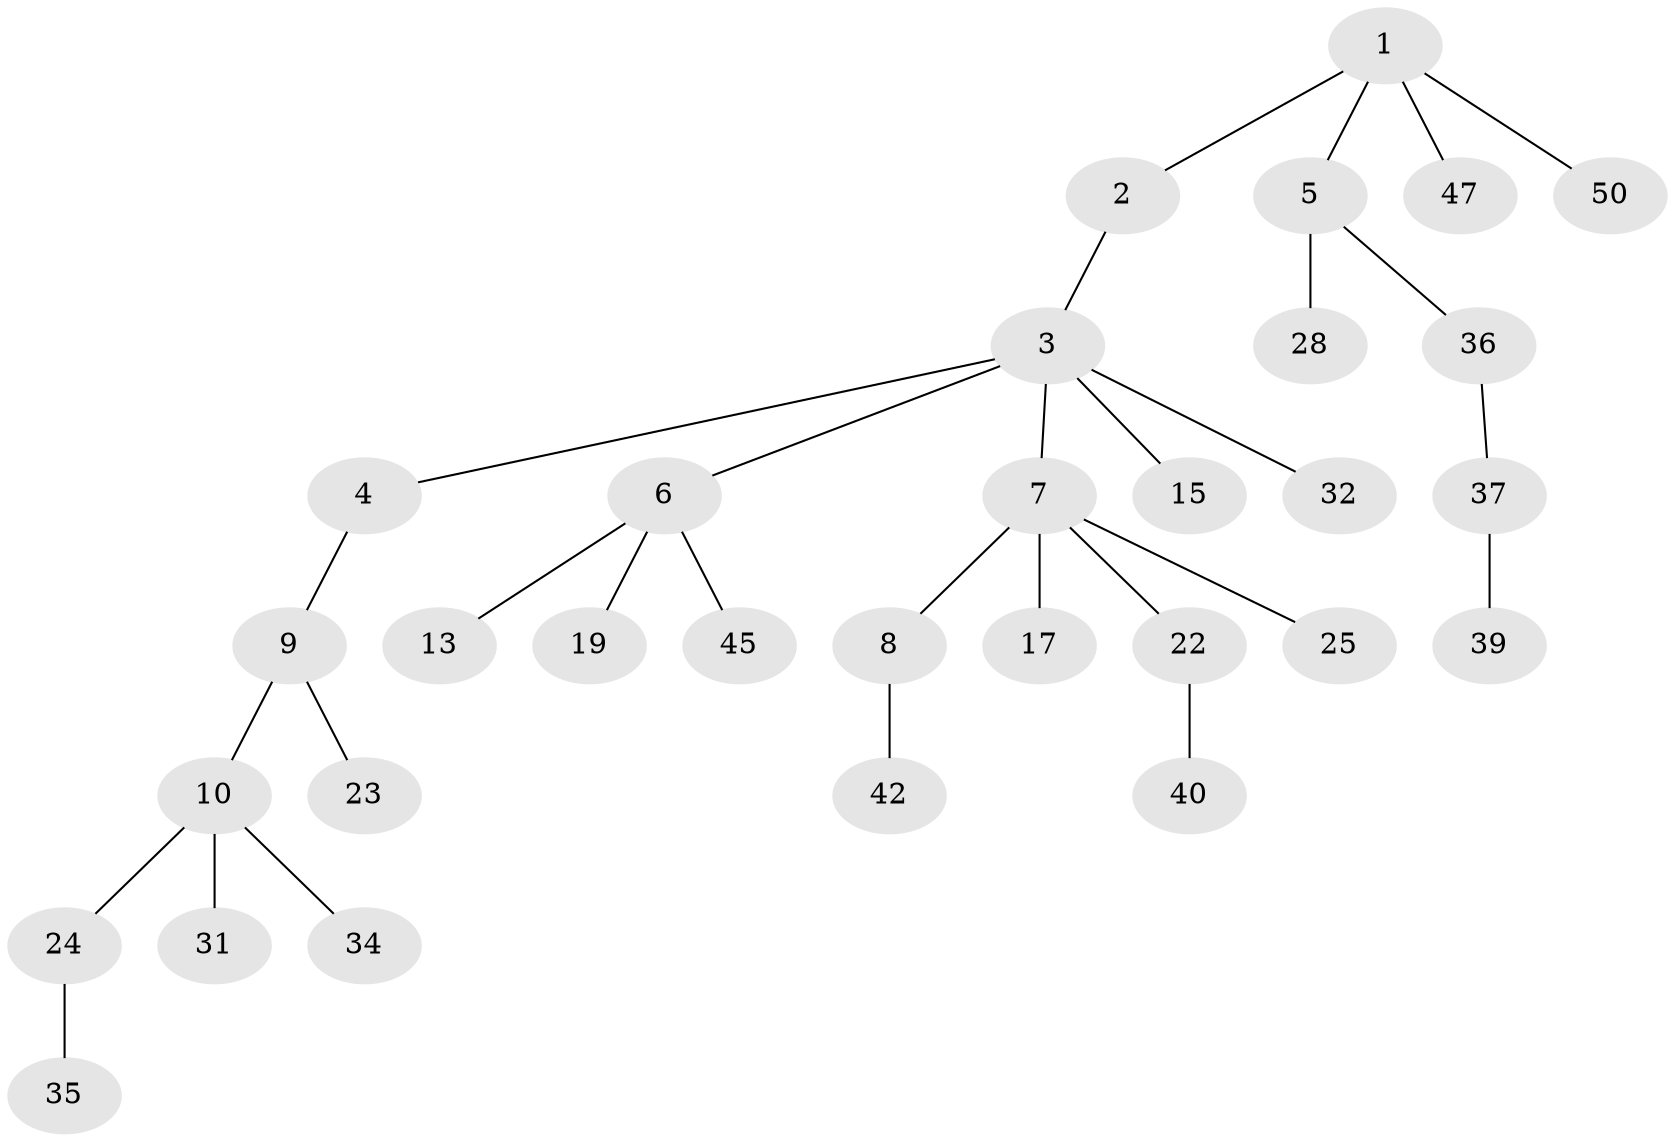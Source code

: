 // original degree distribution, {3: 0.2, 6: 0.02, 2: 0.26, 4: 0.04, 5: 0.02, 1: 0.46}
// Generated by graph-tools (version 1.1) at 2025/11/02/27/25 16:11:28]
// undirected, 31 vertices, 30 edges
graph export_dot {
graph [start="1"]
  node [color=gray90,style=filled];
  1 [super="+18"];
  2 [super="+44"];
  3 [super="+27"];
  4 [super="+48"];
  5 [super="+21"];
  6 [super="+14"];
  7 [super="+16"];
  8 [super="+12"];
  9 [super="+11"];
  10 [super="+20"];
  13;
  15 [super="+29"];
  17;
  19;
  22 [super="+26"];
  23 [super="+38"];
  24 [super="+33"];
  25 [super="+30"];
  28;
  31;
  32;
  34;
  35;
  36 [super="+43"];
  37 [super="+41"];
  39;
  40 [super="+46"];
  42;
  45 [super="+49"];
  47;
  50;
  1 -- 2;
  1 -- 5;
  1 -- 50;
  1 -- 47;
  2 -- 3;
  3 -- 4;
  3 -- 6;
  3 -- 7;
  3 -- 15;
  3 -- 32;
  4 -- 9;
  5 -- 28;
  5 -- 36;
  6 -- 13;
  6 -- 19;
  6 -- 45;
  7 -- 8;
  7 -- 22;
  7 -- 25;
  7 -- 17;
  8 -- 42;
  9 -- 10;
  9 -- 23;
  10 -- 31;
  10 -- 34;
  10 -- 24;
  22 -- 40;
  24 -- 35;
  36 -- 37;
  37 -- 39;
}
